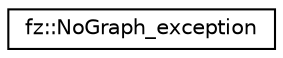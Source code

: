 digraph "Graphical Class Hierarchy"
{
 // LATEX_PDF_SIZE
  edge [fontname="Helvetica",fontsize="10",labelfontname="Helvetica",labelfontsize="10"];
  node [fontname="Helvetica",fontsize="10",shape=record];
  rankdir="LR";
  Node0 [label="fz::NoGraph_exception",height=0.2,width=0.4,color="black", fillcolor="white", style="filled",URL="$classfz_1_1NoGraph__exception.html",tooltip="Exception thrown when a resident Graph is missing and."];
}

